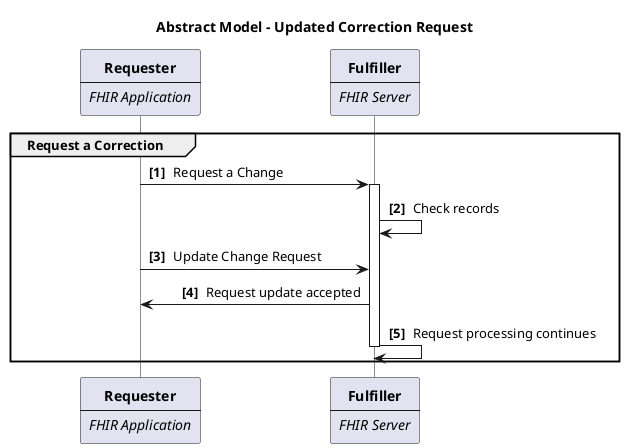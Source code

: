 @startuml
title Abstract Model - Updated Correction Request
skinparam DefaultTextAlignment center
skinparam SequenceMessageAlignment direction
skinparam Padding 2
skinparam ParticipantPadding 60
skinparam LifelineStrategy solid
autonumber 1 "<b>[###]</b>"

participant CorrectionRequester [
  **Requester**
  ----
  //FHIR Application//
]
participant RequestFulfiller [
  **Fulfiller**
  ----
  //FHIR Server//
]

group Request a Correction

CorrectionRequester->RequestFulfiller : Request a Change
Activate RequestFulfiller
RequestFulfiller->RequestFulfiller : Check records
CorrectionRequester->RequestFulfiller : Update Change Request
RequestFulfiller->CorrectionRequester : Request update accepted
RequestFulfiller->RequestFulfiller : Request processing continues
Deactivate RequestFulfiller
end 
@enduml
